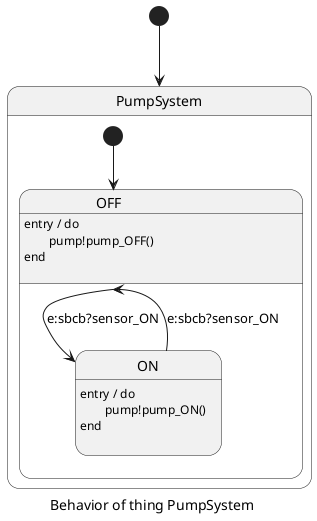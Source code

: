 @startuml
skinparam defaultTextAlignment left
caption Behavior of thing PumpSystem
[*] --> PumpSystem
state PumpSystem{
state OFF{
	OFF : entry / do\n	pump!pump_OFF()\nend\n

OFF --> ON : e:sbcb?sensor_ON
}
state ON{
	ON : entry / do\n	pump!pump_ON()\nend\n

ON --> OFF : e:sbcb?sensor_ON
}
[*] --> OFF
}
@enduml
